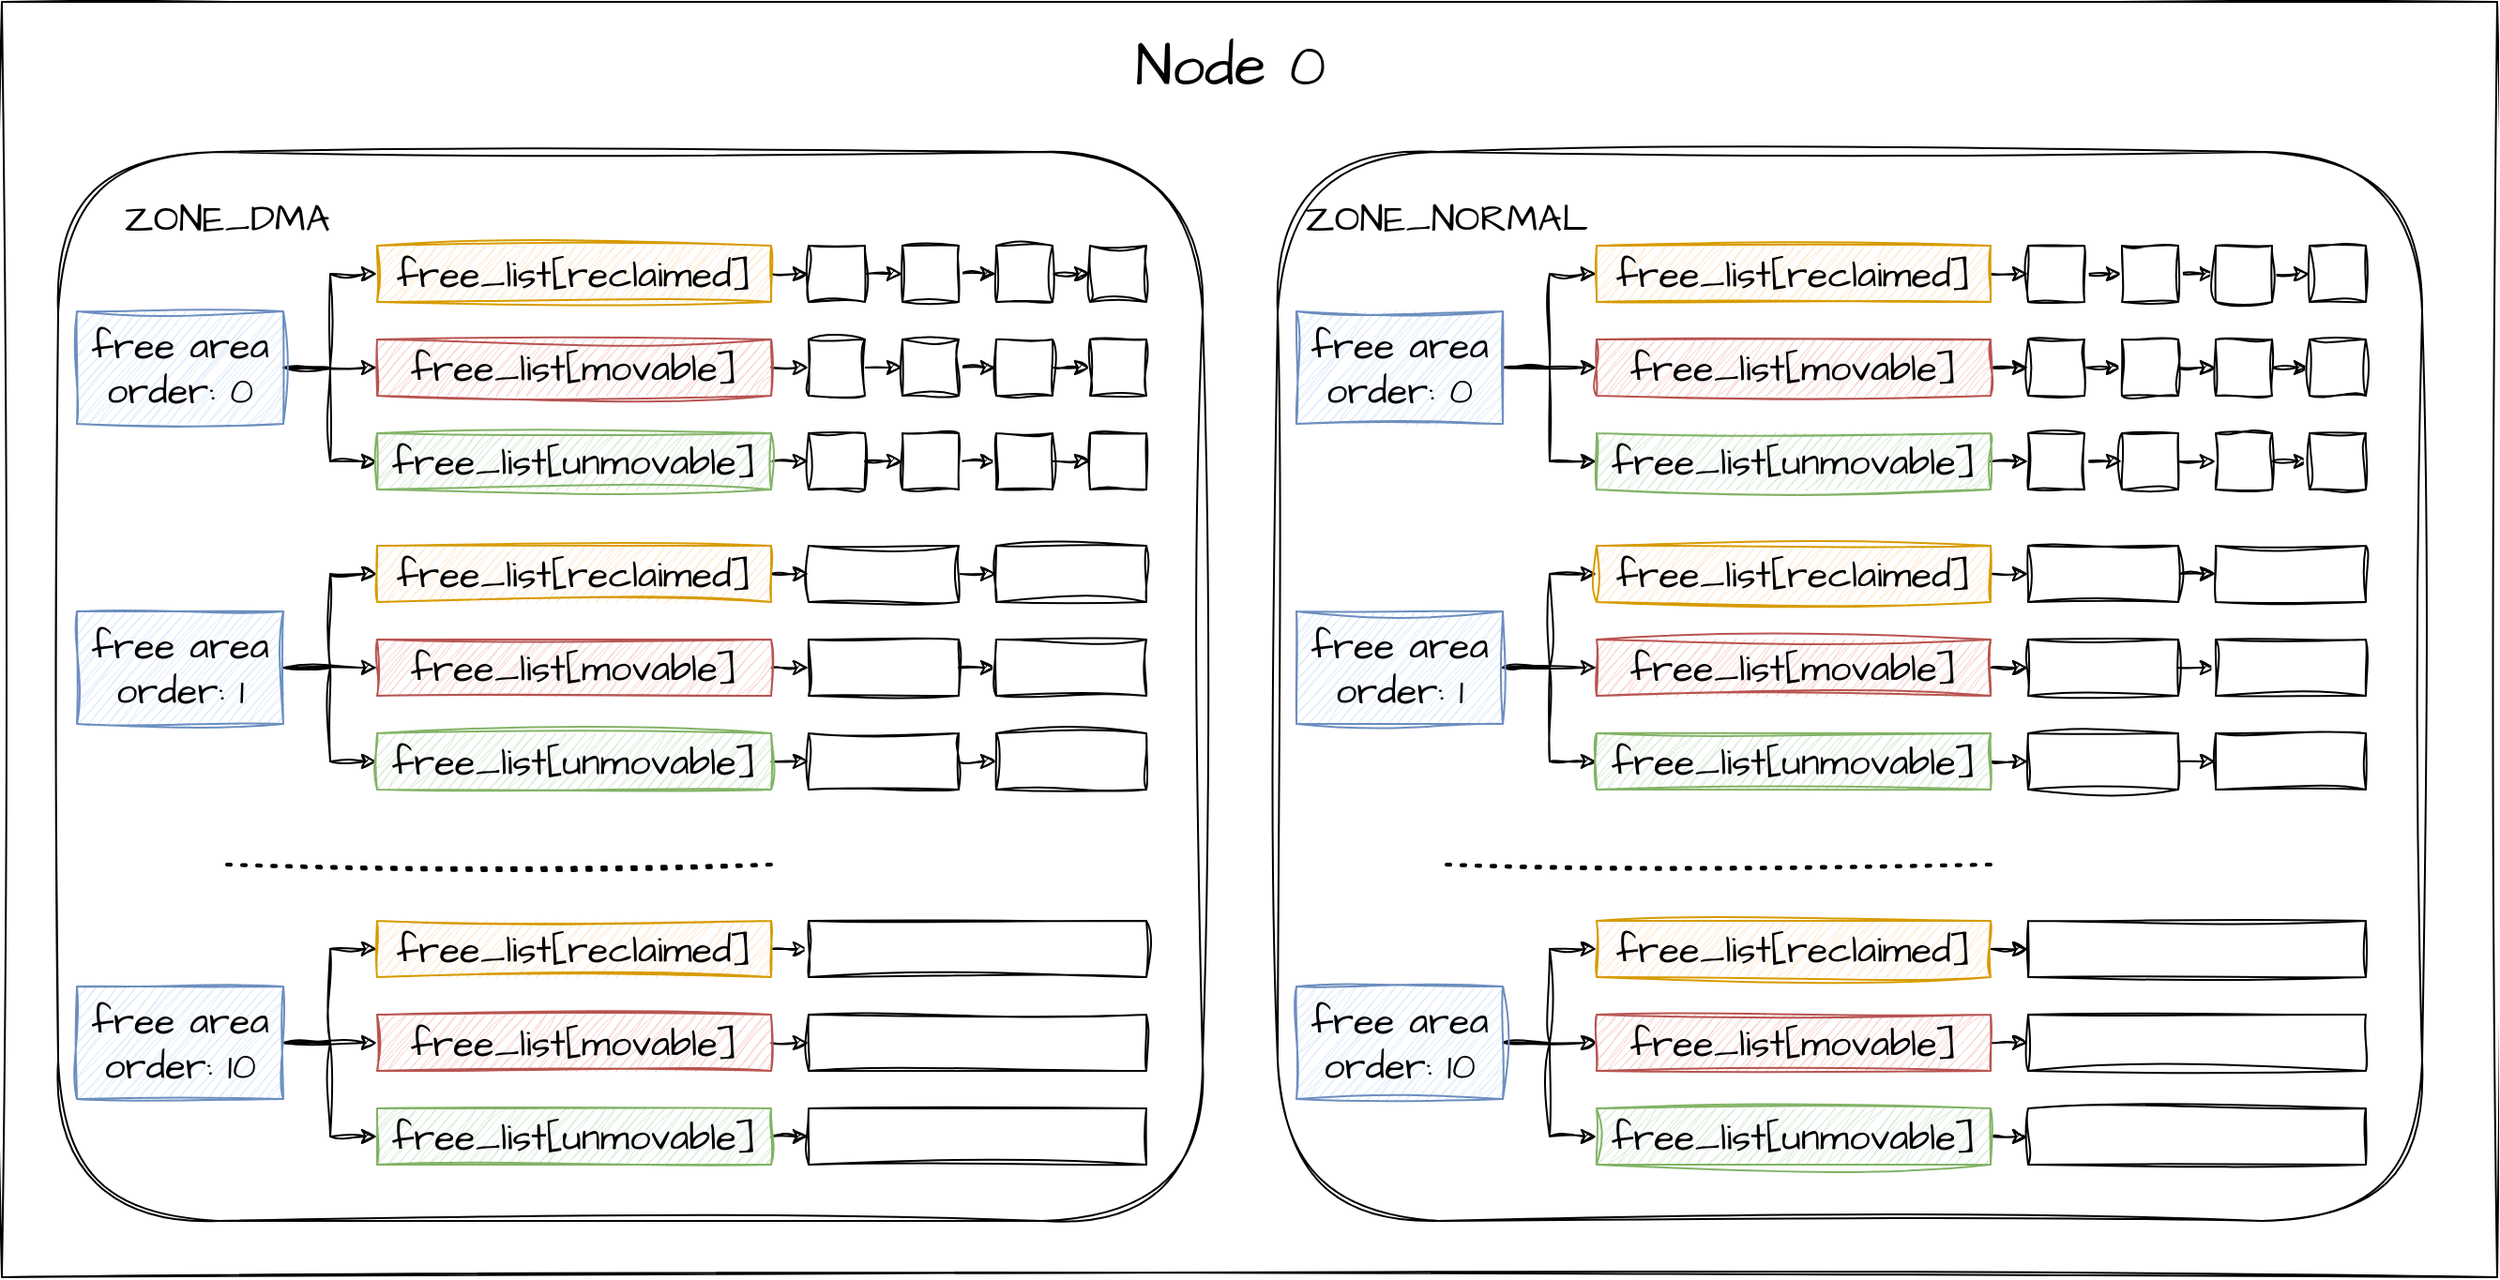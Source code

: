 <mxfile version="22.1.0" type="github">
  <diagram name="第 1 页" id="1tHfKR5lUKO5sqsqvvhd">
    <mxGraphModel dx="2074" dy="1118" grid="1" gridSize="10" guides="1" tooltips="1" connect="1" arrows="1" fold="1" page="1" pageScale="1" pageWidth="827" pageHeight="1169" math="0" shadow="0">
      <root>
        <mxCell id="0" />
        <mxCell id="1" parent="0" />
        <mxCell id="o2LRs6yvassGWaSGvIin-180" value="" style="rounded=0;whiteSpace=wrap;html=1;sketch=1;hachureGap=4;jiggle=2;curveFitting=1;fontFamily=Architects Daughter;fontSource=https%3A%2F%2Ffonts.googleapis.com%2Fcss%3Ffamily%3DArchitects%2BDaughter;fontSize=20;" vertex="1" parent="1">
          <mxGeometry x="60" y="240" width="1330" height="680" as="geometry" />
        </mxCell>
        <mxCell id="o2LRs6yvassGWaSGvIin-111" value="" style="rounded=1;whiteSpace=wrap;html=1;sketch=1;hachureGap=4;jiggle=2;curveFitting=1;fontFamily=Architects Daughter;fontSource=https%3A%2F%2Ffonts.googleapis.com%2Fcss%3Ffamily%3DArchitects%2BDaughter;fontSize=20;" vertex="1" parent="1">
          <mxGeometry x="90" y="320" width="610" height="570" as="geometry" />
        </mxCell>
        <mxCell id="o2LRs6yvassGWaSGvIin-38" style="edgeStyle=orthogonalEdgeStyle;rounded=0;sketch=1;hachureGap=4;jiggle=2;curveFitting=1;orthogonalLoop=1;jettySize=auto;html=1;exitX=1;exitY=0.5;exitDx=0;exitDy=0;entryX=0;entryY=0.5;entryDx=0;entryDy=0;fontFamily=Architects Daughter;fontSource=https%3A%2F%2Ffonts.googleapis.com%2Fcss%3Ffamily%3DArchitects%2BDaughter;fontSize=16;" edge="1" parent="1" source="o2LRs6yvassGWaSGvIin-1" target="o2LRs6yvassGWaSGvIin-4">
          <mxGeometry relative="1" as="geometry" />
        </mxCell>
        <mxCell id="o2LRs6yvassGWaSGvIin-40" style="edgeStyle=orthogonalEdgeStyle;rounded=0;sketch=1;hachureGap=4;jiggle=2;curveFitting=1;orthogonalLoop=1;jettySize=auto;html=1;exitX=1;exitY=0.5;exitDx=0;exitDy=0;entryX=0;entryY=0.5;entryDx=0;entryDy=0;fontFamily=Architects Daughter;fontSource=https%3A%2F%2Ffonts.googleapis.com%2Fcss%3Ffamily%3DArchitects%2BDaughter;fontSize=16;" edge="1" parent="1" source="o2LRs6yvassGWaSGvIin-1" target="o2LRs6yvassGWaSGvIin-2">
          <mxGeometry relative="1" as="geometry" />
        </mxCell>
        <mxCell id="o2LRs6yvassGWaSGvIin-41" style="edgeStyle=orthogonalEdgeStyle;rounded=0;sketch=1;hachureGap=4;jiggle=2;curveFitting=1;orthogonalLoop=1;jettySize=auto;html=1;exitX=1;exitY=0.5;exitDx=0;exitDy=0;entryX=0;entryY=0.5;entryDx=0;entryDy=0;fontFamily=Architects Daughter;fontSource=https%3A%2F%2Ffonts.googleapis.com%2Fcss%3Ffamily%3DArchitects%2BDaughter;fontSize=16;" edge="1" parent="1" source="o2LRs6yvassGWaSGvIin-1" target="o2LRs6yvassGWaSGvIin-5">
          <mxGeometry relative="1" as="geometry" />
        </mxCell>
        <mxCell id="o2LRs6yvassGWaSGvIin-1" value="free area&lt;br&gt;order: 0" style="rounded=0;whiteSpace=wrap;html=1;sketch=1;hachureGap=4;jiggle=2;curveFitting=1;fontFamily=Architects Daughter;fontSource=https%3A%2F%2Ffonts.googleapis.com%2Fcss%3Ffamily%3DArchitects%2BDaughter;fontSize=20;fillColor=#dae8fc;strokeColor=#6c8ebf;" vertex="1" parent="1">
          <mxGeometry x="100" y="405" width="110" height="60" as="geometry" />
        </mxCell>
        <mxCell id="o2LRs6yvassGWaSGvIin-42" style="edgeStyle=orthogonalEdgeStyle;rounded=0;sketch=1;hachureGap=4;jiggle=2;curveFitting=1;orthogonalLoop=1;jettySize=auto;html=1;exitX=1;exitY=0.5;exitDx=0;exitDy=0;entryX=0;entryY=0.5;entryDx=0;entryDy=0;fontFamily=Architects Daughter;fontSource=https%3A%2F%2Ffonts.googleapis.com%2Fcss%3Ffamily%3DArchitects%2BDaughter;fontSize=16;" edge="1" parent="1" source="o2LRs6yvassGWaSGvIin-2" target="o2LRs6yvassGWaSGvIin-6">
          <mxGeometry relative="1" as="geometry" />
        </mxCell>
        <mxCell id="o2LRs6yvassGWaSGvIin-2" value="free_list[reclaimed]" style="rounded=0;whiteSpace=wrap;html=1;sketch=1;hachureGap=4;jiggle=2;curveFitting=1;fontFamily=Architects Daughter;fontSource=https%3A%2F%2Ffonts.googleapis.com%2Fcss%3Ffamily%3DArchitects%2BDaughter;fontSize=20;fillColor=#ffe6cc;strokeColor=#d79b00;" vertex="1" parent="1">
          <mxGeometry x="260" y="370" width="210" height="30" as="geometry" />
        </mxCell>
        <mxCell id="o2LRs6yvassGWaSGvIin-46" style="edgeStyle=orthogonalEdgeStyle;rounded=0;sketch=1;hachureGap=4;jiggle=2;curveFitting=1;orthogonalLoop=1;jettySize=auto;html=1;exitX=1;exitY=0.5;exitDx=0;exitDy=0;entryX=0;entryY=0.5;entryDx=0;entryDy=0;fontFamily=Architects Daughter;fontSource=https%3A%2F%2Ffonts.googleapis.com%2Fcss%3Ffamily%3DArchitects%2BDaughter;fontSize=16;" edge="1" parent="1" source="o2LRs6yvassGWaSGvIin-4" target="o2LRs6yvassGWaSGvIin-11">
          <mxGeometry relative="1" as="geometry" />
        </mxCell>
        <mxCell id="o2LRs6yvassGWaSGvIin-4" value="free_list[movable]" style="rounded=0;whiteSpace=wrap;html=1;sketch=1;hachureGap=4;jiggle=2;curveFitting=1;fontFamily=Architects Daughter;fontSource=https%3A%2F%2Ffonts.googleapis.com%2Fcss%3Ffamily%3DArchitects%2BDaughter;fontSize=20;fillColor=#f8cecc;strokeColor=#b85450;" vertex="1" parent="1">
          <mxGeometry x="260" y="420" width="210" height="30" as="geometry" />
        </mxCell>
        <mxCell id="o2LRs6yvassGWaSGvIin-50" style="edgeStyle=orthogonalEdgeStyle;rounded=0;sketch=1;hachureGap=4;jiggle=2;curveFitting=1;orthogonalLoop=1;jettySize=auto;html=1;exitX=1;exitY=0.5;exitDx=0;exitDy=0;entryX=0;entryY=0.5;entryDx=0;entryDy=0;fontFamily=Architects Daughter;fontSource=https%3A%2F%2Ffonts.googleapis.com%2Fcss%3Ffamily%3DArchitects%2BDaughter;fontSize=16;" edge="1" parent="1" source="o2LRs6yvassGWaSGvIin-5" target="o2LRs6yvassGWaSGvIin-15">
          <mxGeometry relative="1" as="geometry" />
        </mxCell>
        <mxCell id="o2LRs6yvassGWaSGvIin-5" value="free_list[unmovable]" style="rounded=0;whiteSpace=wrap;html=1;sketch=1;hachureGap=4;jiggle=2;curveFitting=1;fontFamily=Architects Daughter;fontSource=https%3A%2F%2Ffonts.googleapis.com%2Fcss%3Ffamily%3DArchitects%2BDaughter;fontSize=20;fillColor=#d5e8d4;strokeColor=#82b366;" vertex="1" parent="1">
          <mxGeometry x="260" y="470" width="210" height="30" as="geometry" />
        </mxCell>
        <mxCell id="o2LRs6yvassGWaSGvIin-43" style="edgeStyle=orthogonalEdgeStyle;rounded=0;sketch=1;hachureGap=4;jiggle=2;curveFitting=1;orthogonalLoop=1;jettySize=auto;html=1;exitX=1;exitY=0.5;exitDx=0;exitDy=0;entryX=0;entryY=0.5;entryDx=0;entryDy=0;fontFamily=Architects Daughter;fontSource=https%3A%2F%2Ffonts.googleapis.com%2Fcss%3Ffamily%3DArchitects%2BDaughter;fontSize=16;" edge="1" parent="1" source="o2LRs6yvassGWaSGvIin-6" target="o2LRs6yvassGWaSGvIin-7">
          <mxGeometry relative="1" as="geometry" />
        </mxCell>
        <mxCell id="o2LRs6yvassGWaSGvIin-6" value="" style="rounded=0;whiteSpace=wrap;html=1;sketch=1;hachureGap=4;jiggle=2;curveFitting=1;fontFamily=Architects Daughter;fontSource=https%3A%2F%2Ffonts.googleapis.com%2Fcss%3Ffamily%3DArchitects%2BDaughter;fontSize=20;" vertex="1" parent="1">
          <mxGeometry x="490" y="370" width="30" height="30" as="geometry" />
        </mxCell>
        <mxCell id="o2LRs6yvassGWaSGvIin-44" style="edgeStyle=orthogonalEdgeStyle;rounded=0;sketch=1;hachureGap=4;jiggle=2;curveFitting=1;orthogonalLoop=1;jettySize=auto;html=1;exitX=1;exitY=0.5;exitDx=0;exitDy=0;entryX=0;entryY=0.5;entryDx=0;entryDy=0;fontFamily=Architects Daughter;fontSource=https%3A%2F%2Ffonts.googleapis.com%2Fcss%3Ffamily%3DArchitects%2BDaughter;fontSize=16;" edge="1" parent="1" source="o2LRs6yvassGWaSGvIin-7" target="o2LRs6yvassGWaSGvIin-8">
          <mxGeometry relative="1" as="geometry" />
        </mxCell>
        <mxCell id="o2LRs6yvassGWaSGvIin-7" value="" style="rounded=0;whiteSpace=wrap;html=1;sketch=1;hachureGap=4;jiggle=2;curveFitting=1;fontFamily=Architects Daughter;fontSource=https%3A%2F%2Ffonts.googleapis.com%2Fcss%3Ffamily%3DArchitects%2BDaughter;fontSize=20;" vertex="1" parent="1">
          <mxGeometry x="540" y="370" width="30" height="30" as="geometry" />
        </mxCell>
        <mxCell id="o2LRs6yvassGWaSGvIin-45" style="edgeStyle=orthogonalEdgeStyle;rounded=0;sketch=1;hachureGap=4;jiggle=2;curveFitting=1;orthogonalLoop=1;jettySize=auto;html=1;exitX=1;exitY=0.5;exitDx=0;exitDy=0;entryX=0;entryY=0.5;entryDx=0;entryDy=0;fontFamily=Architects Daughter;fontSource=https%3A%2F%2Ffonts.googleapis.com%2Fcss%3Ffamily%3DArchitects%2BDaughter;fontSize=16;" edge="1" parent="1" source="o2LRs6yvassGWaSGvIin-8" target="o2LRs6yvassGWaSGvIin-9">
          <mxGeometry relative="1" as="geometry" />
        </mxCell>
        <mxCell id="o2LRs6yvassGWaSGvIin-8" value="" style="rounded=0;whiteSpace=wrap;html=1;sketch=1;hachureGap=4;jiggle=2;curveFitting=1;fontFamily=Architects Daughter;fontSource=https%3A%2F%2Ffonts.googleapis.com%2Fcss%3Ffamily%3DArchitects%2BDaughter;fontSize=20;" vertex="1" parent="1">
          <mxGeometry x="590" y="370" width="30" height="30" as="geometry" />
        </mxCell>
        <mxCell id="o2LRs6yvassGWaSGvIin-9" value="" style="rounded=0;whiteSpace=wrap;html=1;sketch=1;hachureGap=4;jiggle=2;curveFitting=1;fontFamily=Architects Daughter;fontSource=https%3A%2F%2Ffonts.googleapis.com%2Fcss%3Ffamily%3DArchitects%2BDaughter;fontSize=20;" vertex="1" parent="1">
          <mxGeometry x="640" y="370" width="30" height="30" as="geometry" />
        </mxCell>
        <mxCell id="o2LRs6yvassGWaSGvIin-47" style="edgeStyle=orthogonalEdgeStyle;rounded=0;sketch=1;hachureGap=4;jiggle=2;curveFitting=1;orthogonalLoop=1;jettySize=auto;html=1;exitX=1;exitY=0.5;exitDx=0;exitDy=0;entryX=0;entryY=0.5;entryDx=0;entryDy=0;fontFamily=Architects Daughter;fontSource=https%3A%2F%2Ffonts.googleapis.com%2Fcss%3Ffamily%3DArchitects%2BDaughter;fontSize=16;" edge="1" parent="1" source="o2LRs6yvassGWaSGvIin-11" target="o2LRs6yvassGWaSGvIin-12">
          <mxGeometry relative="1" as="geometry" />
        </mxCell>
        <mxCell id="o2LRs6yvassGWaSGvIin-11" value="" style="rounded=0;whiteSpace=wrap;html=1;sketch=1;hachureGap=4;jiggle=2;curveFitting=1;fontFamily=Architects Daughter;fontSource=https%3A%2F%2Ffonts.googleapis.com%2Fcss%3Ffamily%3DArchitects%2BDaughter;fontSize=20;" vertex="1" parent="1">
          <mxGeometry x="490" y="420" width="30" height="30" as="geometry" />
        </mxCell>
        <mxCell id="o2LRs6yvassGWaSGvIin-48" style="edgeStyle=orthogonalEdgeStyle;rounded=0;sketch=1;hachureGap=4;jiggle=2;curveFitting=1;orthogonalLoop=1;jettySize=auto;html=1;exitX=1;exitY=0.5;exitDx=0;exitDy=0;entryX=0;entryY=0.5;entryDx=0;entryDy=0;fontFamily=Architects Daughter;fontSource=https%3A%2F%2Ffonts.googleapis.com%2Fcss%3Ffamily%3DArchitects%2BDaughter;fontSize=16;" edge="1" parent="1" source="o2LRs6yvassGWaSGvIin-12" target="o2LRs6yvassGWaSGvIin-13">
          <mxGeometry relative="1" as="geometry" />
        </mxCell>
        <mxCell id="o2LRs6yvassGWaSGvIin-12" value="" style="rounded=0;whiteSpace=wrap;html=1;sketch=1;hachureGap=4;jiggle=2;curveFitting=1;fontFamily=Architects Daughter;fontSource=https%3A%2F%2Ffonts.googleapis.com%2Fcss%3Ffamily%3DArchitects%2BDaughter;fontSize=20;" vertex="1" parent="1">
          <mxGeometry x="540" y="420" width="30" height="30" as="geometry" />
        </mxCell>
        <mxCell id="o2LRs6yvassGWaSGvIin-49" style="edgeStyle=orthogonalEdgeStyle;rounded=0;sketch=1;hachureGap=4;jiggle=2;curveFitting=1;orthogonalLoop=1;jettySize=auto;html=1;exitX=1;exitY=0.5;exitDx=0;exitDy=0;entryX=0;entryY=0.5;entryDx=0;entryDy=0;fontFamily=Architects Daughter;fontSource=https%3A%2F%2Ffonts.googleapis.com%2Fcss%3Ffamily%3DArchitects%2BDaughter;fontSize=16;" edge="1" parent="1" source="o2LRs6yvassGWaSGvIin-13" target="o2LRs6yvassGWaSGvIin-14">
          <mxGeometry relative="1" as="geometry" />
        </mxCell>
        <mxCell id="o2LRs6yvassGWaSGvIin-13" value="" style="rounded=0;whiteSpace=wrap;html=1;sketch=1;hachureGap=4;jiggle=2;curveFitting=1;fontFamily=Architects Daughter;fontSource=https%3A%2F%2Ffonts.googleapis.com%2Fcss%3Ffamily%3DArchitects%2BDaughter;fontSize=20;" vertex="1" parent="1">
          <mxGeometry x="590" y="420" width="30" height="30" as="geometry" />
        </mxCell>
        <mxCell id="o2LRs6yvassGWaSGvIin-14" value="" style="rounded=0;whiteSpace=wrap;html=1;sketch=1;hachureGap=4;jiggle=2;curveFitting=1;fontFamily=Architects Daughter;fontSource=https%3A%2F%2Ffonts.googleapis.com%2Fcss%3Ffamily%3DArchitects%2BDaughter;fontSize=20;" vertex="1" parent="1">
          <mxGeometry x="640" y="420" width="30" height="30" as="geometry" />
        </mxCell>
        <mxCell id="o2LRs6yvassGWaSGvIin-51" style="edgeStyle=orthogonalEdgeStyle;rounded=0;sketch=1;hachureGap=4;jiggle=2;curveFitting=1;orthogonalLoop=1;jettySize=auto;html=1;exitX=1;exitY=0.5;exitDx=0;exitDy=0;entryX=0;entryY=0.5;entryDx=0;entryDy=0;fontFamily=Architects Daughter;fontSource=https%3A%2F%2Ffonts.googleapis.com%2Fcss%3Ffamily%3DArchitects%2BDaughter;fontSize=16;" edge="1" parent="1" source="o2LRs6yvassGWaSGvIin-15" target="o2LRs6yvassGWaSGvIin-16">
          <mxGeometry relative="1" as="geometry" />
        </mxCell>
        <mxCell id="o2LRs6yvassGWaSGvIin-15" value="" style="rounded=0;whiteSpace=wrap;html=1;sketch=1;hachureGap=4;jiggle=2;curveFitting=1;fontFamily=Architects Daughter;fontSource=https%3A%2F%2Ffonts.googleapis.com%2Fcss%3Ffamily%3DArchitects%2BDaughter;fontSize=20;" vertex="1" parent="1">
          <mxGeometry x="490" y="470" width="30" height="30" as="geometry" />
        </mxCell>
        <mxCell id="o2LRs6yvassGWaSGvIin-52" style="edgeStyle=orthogonalEdgeStyle;rounded=0;sketch=1;hachureGap=4;jiggle=2;curveFitting=1;orthogonalLoop=1;jettySize=auto;html=1;exitX=1;exitY=0.5;exitDx=0;exitDy=0;entryX=0;entryY=0.5;entryDx=0;entryDy=0;fontFamily=Architects Daughter;fontSource=https%3A%2F%2Ffonts.googleapis.com%2Fcss%3Ffamily%3DArchitects%2BDaughter;fontSize=16;" edge="1" parent="1" source="o2LRs6yvassGWaSGvIin-16" target="o2LRs6yvassGWaSGvIin-17">
          <mxGeometry relative="1" as="geometry" />
        </mxCell>
        <mxCell id="o2LRs6yvassGWaSGvIin-16" value="" style="rounded=0;whiteSpace=wrap;html=1;sketch=1;hachureGap=4;jiggle=2;curveFitting=1;fontFamily=Architects Daughter;fontSource=https%3A%2F%2Ffonts.googleapis.com%2Fcss%3Ffamily%3DArchitects%2BDaughter;fontSize=20;" vertex="1" parent="1">
          <mxGeometry x="540" y="470" width="30" height="30" as="geometry" />
        </mxCell>
        <mxCell id="o2LRs6yvassGWaSGvIin-53" style="edgeStyle=orthogonalEdgeStyle;rounded=0;sketch=1;hachureGap=4;jiggle=2;curveFitting=1;orthogonalLoop=1;jettySize=auto;html=1;exitX=1;exitY=0.5;exitDx=0;exitDy=0;entryX=0;entryY=0.5;entryDx=0;entryDy=0;fontFamily=Architects Daughter;fontSource=https%3A%2F%2Ffonts.googleapis.com%2Fcss%3Ffamily%3DArchitects%2BDaughter;fontSize=16;" edge="1" parent="1" source="o2LRs6yvassGWaSGvIin-17" target="o2LRs6yvassGWaSGvIin-18">
          <mxGeometry relative="1" as="geometry" />
        </mxCell>
        <mxCell id="o2LRs6yvassGWaSGvIin-17" value="" style="rounded=0;whiteSpace=wrap;html=1;sketch=1;hachureGap=4;jiggle=2;curveFitting=1;fontFamily=Architects Daughter;fontSource=https%3A%2F%2Ffonts.googleapis.com%2Fcss%3Ffamily%3DArchitects%2BDaughter;fontSize=20;" vertex="1" parent="1">
          <mxGeometry x="590" y="470" width="30" height="30" as="geometry" />
        </mxCell>
        <mxCell id="o2LRs6yvassGWaSGvIin-18" value="" style="rounded=0;whiteSpace=wrap;html=1;sketch=1;hachureGap=4;jiggle=2;curveFitting=1;fontFamily=Architects Daughter;fontSource=https%3A%2F%2Ffonts.googleapis.com%2Fcss%3Ffamily%3DArchitects%2BDaughter;fontSize=20;" vertex="1" parent="1">
          <mxGeometry x="640" y="470" width="30" height="30" as="geometry" />
        </mxCell>
        <mxCell id="o2LRs6yvassGWaSGvIin-54" style="edgeStyle=orthogonalEdgeStyle;rounded=0;sketch=1;hachureGap=4;jiggle=2;curveFitting=1;orthogonalLoop=1;jettySize=auto;html=1;exitX=1;exitY=0.5;exitDx=0;exitDy=0;entryX=0;entryY=0.5;entryDx=0;entryDy=0;fontFamily=Architects Daughter;fontSource=https%3A%2F%2Ffonts.googleapis.com%2Fcss%3Ffamily%3DArchitects%2BDaughter;fontSize=16;" edge="1" parent="1" source="o2LRs6yvassGWaSGvIin-57" target="o2LRs6yvassGWaSGvIin-61">
          <mxGeometry relative="1" as="geometry" />
        </mxCell>
        <mxCell id="o2LRs6yvassGWaSGvIin-55" style="edgeStyle=orthogonalEdgeStyle;rounded=0;sketch=1;hachureGap=4;jiggle=2;curveFitting=1;orthogonalLoop=1;jettySize=auto;html=1;exitX=1;exitY=0.5;exitDx=0;exitDy=0;entryX=0;entryY=0.5;entryDx=0;entryDy=0;fontFamily=Architects Daughter;fontSource=https%3A%2F%2Ffonts.googleapis.com%2Fcss%3Ffamily%3DArchitects%2BDaughter;fontSize=16;" edge="1" parent="1" source="o2LRs6yvassGWaSGvIin-57" target="o2LRs6yvassGWaSGvIin-59">
          <mxGeometry relative="1" as="geometry" />
        </mxCell>
        <mxCell id="o2LRs6yvassGWaSGvIin-56" style="edgeStyle=orthogonalEdgeStyle;rounded=0;sketch=1;hachureGap=4;jiggle=2;curveFitting=1;orthogonalLoop=1;jettySize=auto;html=1;exitX=1;exitY=0.5;exitDx=0;exitDy=0;entryX=0;entryY=0.5;entryDx=0;entryDy=0;fontFamily=Architects Daughter;fontSource=https%3A%2F%2Ffonts.googleapis.com%2Fcss%3Ffamily%3DArchitects%2BDaughter;fontSize=16;" edge="1" parent="1" source="o2LRs6yvassGWaSGvIin-57" target="o2LRs6yvassGWaSGvIin-63">
          <mxGeometry relative="1" as="geometry" />
        </mxCell>
        <mxCell id="o2LRs6yvassGWaSGvIin-57" value="free area&lt;br&gt;order: 1" style="rounded=0;whiteSpace=wrap;html=1;sketch=1;hachureGap=4;jiggle=2;curveFitting=1;fontFamily=Architects Daughter;fontSource=https%3A%2F%2Ffonts.googleapis.com%2Fcss%3Ffamily%3DArchitects%2BDaughter;fontSize=20;fillColor=#dae8fc;strokeColor=#6c8ebf;" vertex="1" parent="1">
          <mxGeometry x="100" y="565" width="110" height="60" as="geometry" />
        </mxCell>
        <mxCell id="o2LRs6yvassGWaSGvIin-58" style="edgeStyle=orthogonalEdgeStyle;rounded=0;sketch=1;hachureGap=4;jiggle=2;curveFitting=1;orthogonalLoop=1;jettySize=auto;html=1;exitX=1;exitY=0.5;exitDx=0;exitDy=0;entryX=0;entryY=0.5;entryDx=0;entryDy=0;fontFamily=Architects Daughter;fontSource=https%3A%2F%2Ffonts.googleapis.com%2Fcss%3Ffamily%3DArchitects%2BDaughter;fontSize=16;" edge="1" parent="1" source="o2LRs6yvassGWaSGvIin-59" target="o2LRs6yvassGWaSGvIin-65">
          <mxGeometry relative="1" as="geometry" />
        </mxCell>
        <mxCell id="o2LRs6yvassGWaSGvIin-59" value="free_list[reclaimed]" style="rounded=0;whiteSpace=wrap;html=1;sketch=1;hachureGap=4;jiggle=2;curveFitting=1;fontFamily=Architects Daughter;fontSource=https%3A%2F%2Ffonts.googleapis.com%2Fcss%3Ffamily%3DArchitects%2BDaughter;fontSize=20;fillColor=#ffe6cc;strokeColor=#d79b00;" vertex="1" parent="1">
          <mxGeometry x="260" y="530" width="210" height="30" as="geometry" />
        </mxCell>
        <mxCell id="o2LRs6yvassGWaSGvIin-60" style="edgeStyle=orthogonalEdgeStyle;rounded=0;sketch=1;hachureGap=4;jiggle=2;curveFitting=1;orthogonalLoop=1;jettySize=auto;html=1;exitX=1;exitY=0.5;exitDx=0;exitDy=0;entryX=0;entryY=0.5;entryDx=0;entryDy=0;fontFamily=Architects Daughter;fontSource=https%3A%2F%2Ffonts.googleapis.com%2Fcss%3Ffamily%3DArchitects%2BDaughter;fontSize=16;" edge="1" parent="1" source="o2LRs6yvassGWaSGvIin-61" target="o2LRs6yvassGWaSGvIin-72">
          <mxGeometry relative="1" as="geometry" />
        </mxCell>
        <mxCell id="o2LRs6yvassGWaSGvIin-61" value="free_list[movable]" style="rounded=0;whiteSpace=wrap;html=1;sketch=1;hachureGap=4;jiggle=2;curveFitting=1;fontFamily=Architects Daughter;fontSource=https%3A%2F%2Ffonts.googleapis.com%2Fcss%3Ffamily%3DArchitects%2BDaughter;fontSize=20;fillColor=#f8cecc;strokeColor=#b85450;" vertex="1" parent="1">
          <mxGeometry x="260" y="580" width="210" height="30" as="geometry" />
        </mxCell>
        <mxCell id="o2LRs6yvassGWaSGvIin-62" style="edgeStyle=orthogonalEdgeStyle;rounded=0;sketch=1;hachureGap=4;jiggle=2;curveFitting=1;orthogonalLoop=1;jettySize=auto;html=1;exitX=1;exitY=0.5;exitDx=0;exitDy=0;entryX=0;entryY=0.5;entryDx=0;entryDy=0;fontFamily=Architects Daughter;fontSource=https%3A%2F%2Ffonts.googleapis.com%2Fcss%3Ffamily%3DArchitects%2BDaughter;fontSize=16;" edge="1" parent="1" source="o2LRs6yvassGWaSGvIin-63" target="o2LRs6yvassGWaSGvIin-79">
          <mxGeometry relative="1" as="geometry" />
        </mxCell>
        <mxCell id="o2LRs6yvassGWaSGvIin-63" value="free_list[unmovable]" style="rounded=0;whiteSpace=wrap;html=1;sketch=1;hachureGap=4;jiggle=2;curveFitting=1;fontFamily=Architects Daughter;fontSource=https%3A%2F%2Ffonts.googleapis.com%2Fcss%3Ffamily%3DArchitects%2BDaughter;fontSize=20;fillColor=#d5e8d4;strokeColor=#82b366;" vertex="1" parent="1">
          <mxGeometry x="260" y="630" width="210" height="30" as="geometry" />
        </mxCell>
        <mxCell id="o2LRs6yvassGWaSGvIin-86" style="edgeStyle=orthogonalEdgeStyle;rounded=0;sketch=1;hachureGap=4;jiggle=2;curveFitting=1;orthogonalLoop=1;jettySize=auto;html=1;exitX=1;exitY=0.5;exitDx=0;exitDy=0;entryX=0;entryY=0.5;entryDx=0;entryDy=0;fontFamily=Architects Daughter;fontSource=https%3A%2F%2Ffonts.googleapis.com%2Fcss%3Ffamily%3DArchitects%2BDaughter;fontSize=16;" edge="1" parent="1" source="o2LRs6yvassGWaSGvIin-65" target="o2LRs6yvassGWaSGvIin-70">
          <mxGeometry relative="1" as="geometry" />
        </mxCell>
        <mxCell id="o2LRs6yvassGWaSGvIin-65" value="" style="rounded=0;whiteSpace=wrap;html=1;sketch=1;hachureGap=4;jiggle=2;curveFitting=1;fontFamily=Architects Daughter;fontSource=https%3A%2F%2Ffonts.googleapis.com%2Fcss%3Ffamily%3DArchitects%2BDaughter;fontSize=20;" vertex="1" parent="1">
          <mxGeometry x="490" y="530" width="80" height="30" as="geometry" />
        </mxCell>
        <mxCell id="o2LRs6yvassGWaSGvIin-70" value="" style="rounded=0;whiteSpace=wrap;html=1;sketch=1;hachureGap=4;jiggle=2;curveFitting=1;fontFamily=Architects Daughter;fontSource=https%3A%2F%2Ffonts.googleapis.com%2Fcss%3Ffamily%3DArchitects%2BDaughter;fontSize=20;" vertex="1" parent="1">
          <mxGeometry x="590" y="530" width="80" height="30" as="geometry" />
        </mxCell>
        <mxCell id="o2LRs6yvassGWaSGvIin-87" style="edgeStyle=orthogonalEdgeStyle;rounded=0;sketch=1;hachureGap=4;jiggle=2;curveFitting=1;orthogonalLoop=1;jettySize=auto;html=1;exitX=1;exitY=0.5;exitDx=0;exitDy=0;entryX=0;entryY=0.5;entryDx=0;entryDy=0;fontFamily=Architects Daughter;fontSource=https%3A%2F%2Ffonts.googleapis.com%2Fcss%3Ffamily%3DArchitects%2BDaughter;fontSize=16;" edge="1" parent="1" source="o2LRs6yvassGWaSGvIin-72" target="o2LRs6yvassGWaSGvIin-77">
          <mxGeometry relative="1" as="geometry" />
        </mxCell>
        <mxCell id="o2LRs6yvassGWaSGvIin-72" value="" style="rounded=0;whiteSpace=wrap;html=1;sketch=1;hachureGap=4;jiggle=2;curveFitting=1;fontFamily=Architects Daughter;fontSource=https%3A%2F%2Ffonts.googleapis.com%2Fcss%3Ffamily%3DArchitects%2BDaughter;fontSize=20;" vertex="1" parent="1">
          <mxGeometry x="490" y="580" width="80" height="30" as="geometry" />
        </mxCell>
        <mxCell id="o2LRs6yvassGWaSGvIin-77" value="" style="rounded=0;whiteSpace=wrap;html=1;sketch=1;hachureGap=4;jiggle=2;curveFitting=1;fontFamily=Architects Daughter;fontSource=https%3A%2F%2Ffonts.googleapis.com%2Fcss%3Ffamily%3DArchitects%2BDaughter;fontSize=20;" vertex="1" parent="1">
          <mxGeometry x="590" y="580" width="80" height="30" as="geometry" />
        </mxCell>
        <mxCell id="o2LRs6yvassGWaSGvIin-88" style="edgeStyle=orthogonalEdgeStyle;rounded=0;sketch=1;hachureGap=4;jiggle=2;curveFitting=1;orthogonalLoop=1;jettySize=auto;html=1;exitX=1;exitY=0.5;exitDx=0;exitDy=0;entryX=0;entryY=0.5;entryDx=0;entryDy=0;fontFamily=Architects Daughter;fontSource=https%3A%2F%2Ffonts.googleapis.com%2Fcss%3Ffamily%3DArchitects%2BDaughter;fontSize=16;" edge="1" parent="1" source="o2LRs6yvassGWaSGvIin-79" target="o2LRs6yvassGWaSGvIin-84">
          <mxGeometry relative="1" as="geometry" />
        </mxCell>
        <mxCell id="o2LRs6yvassGWaSGvIin-79" value="" style="rounded=0;whiteSpace=wrap;html=1;sketch=1;hachureGap=4;jiggle=2;curveFitting=1;fontFamily=Architects Daughter;fontSource=https%3A%2F%2Ffonts.googleapis.com%2Fcss%3Ffamily%3DArchitects%2BDaughter;fontSize=20;" vertex="1" parent="1">
          <mxGeometry x="490" y="630" width="80" height="30" as="geometry" />
        </mxCell>
        <mxCell id="o2LRs6yvassGWaSGvIin-84" value="" style="rounded=0;whiteSpace=wrap;html=1;sketch=1;hachureGap=4;jiggle=2;curveFitting=1;fontFamily=Architects Daughter;fontSource=https%3A%2F%2Ffonts.googleapis.com%2Fcss%3Ffamily%3DArchitects%2BDaughter;fontSize=20;" vertex="1" parent="1">
          <mxGeometry x="590" y="630" width="80" height="30" as="geometry" />
        </mxCell>
        <mxCell id="o2LRs6yvassGWaSGvIin-89" style="edgeStyle=orthogonalEdgeStyle;rounded=0;sketch=1;hachureGap=4;jiggle=2;curveFitting=1;orthogonalLoop=1;jettySize=auto;html=1;exitX=1;exitY=0.5;exitDx=0;exitDy=0;entryX=0;entryY=0.5;entryDx=0;entryDy=0;fontFamily=Architects Daughter;fontSource=https%3A%2F%2Ffonts.googleapis.com%2Fcss%3Ffamily%3DArchitects%2BDaughter;fontSize=16;" edge="1" parent="1" source="o2LRs6yvassGWaSGvIin-92" target="o2LRs6yvassGWaSGvIin-96">
          <mxGeometry relative="1" as="geometry" />
        </mxCell>
        <mxCell id="o2LRs6yvassGWaSGvIin-90" style="edgeStyle=orthogonalEdgeStyle;rounded=0;sketch=1;hachureGap=4;jiggle=2;curveFitting=1;orthogonalLoop=1;jettySize=auto;html=1;exitX=1;exitY=0.5;exitDx=0;exitDy=0;entryX=0;entryY=0.5;entryDx=0;entryDy=0;fontFamily=Architects Daughter;fontSource=https%3A%2F%2Ffonts.googleapis.com%2Fcss%3Ffamily%3DArchitects%2BDaughter;fontSize=16;" edge="1" parent="1" source="o2LRs6yvassGWaSGvIin-92" target="o2LRs6yvassGWaSGvIin-94">
          <mxGeometry relative="1" as="geometry" />
        </mxCell>
        <mxCell id="o2LRs6yvassGWaSGvIin-91" style="edgeStyle=orthogonalEdgeStyle;rounded=0;sketch=1;hachureGap=4;jiggle=2;curveFitting=1;orthogonalLoop=1;jettySize=auto;html=1;exitX=1;exitY=0.5;exitDx=0;exitDy=0;entryX=0;entryY=0.5;entryDx=0;entryDy=0;fontFamily=Architects Daughter;fontSource=https%3A%2F%2Ffonts.googleapis.com%2Fcss%3Ffamily%3DArchitects%2BDaughter;fontSize=16;" edge="1" parent="1" source="o2LRs6yvassGWaSGvIin-92" target="o2LRs6yvassGWaSGvIin-98">
          <mxGeometry relative="1" as="geometry" />
        </mxCell>
        <mxCell id="o2LRs6yvassGWaSGvIin-92" value="free area&lt;br&gt;order: 10" style="rounded=0;whiteSpace=wrap;html=1;sketch=1;hachureGap=4;jiggle=2;curveFitting=1;fontFamily=Architects Daughter;fontSource=https%3A%2F%2Ffonts.googleapis.com%2Fcss%3Ffamily%3DArchitects%2BDaughter;fontSize=20;fillColor=#dae8fc;strokeColor=#6c8ebf;" vertex="1" parent="1">
          <mxGeometry x="100" y="765" width="110" height="60" as="geometry" />
        </mxCell>
        <mxCell id="o2LRs6yvassGWaSGvIin-93" style="edgeStyle=orthogonalEdgeStyle;rounded=0;sketch=1;hachureGap=4;jiggle=2;curveFitting=1;orthogonalLoop=1;jettySize=auto;html=1;exitX=1;exitY=0.5;exitDx=0;exitDy=0;entryX=0;entryY=0.5;entryDx=0;entryDy=0;fontFamily=Architects Daughter;fontSource=https%3A%2F%2Ffonts.googleapis.com%2Fcss%3Ffamily%3DArchitects%2BDaughter;fontSize=16;" edge="1" parent="1" source="o2LRs6yvassGWaSGvIin-94" target="o2LRs6yvassGWaSGvIin-100">
          <mxGeometry relative="1" as="geometry" />
        </mxCell>
        <mxCell id="o2LRs6yvassGWaSGvIin-94" value="free_list[reclaimed]" style="rounded=0;whiteSpace=wrap;html=1;sketch=1;hachureGap=4;jiggle=2;curveFitting=1;fontFamily=Architects Daughter;fontSource=https%3A%2F%2Ffonts.googleapis.com%2Fcss%3Ffamily%3DArchitects%2BDaughter;fontSize=20;fillColor=#ffe6cc;strokeColor=#d79b00;" vertex="1" parent="1">
          <mxGeometry x="260" y="730" width="210" height="30" as="geometry" />
        </mxCell>
        <mxCell id="o2LRs6yvassGWaSGvIin-95" style="edgeStyle=orthogonalEdgeStyle;rounded=0;sketch=1;hachureGap=4;jiggle=2;curveFitting=1;orthogonalLoop=1;jettySize=auto;html=1;exitX=1;exitY=0.5;exitDx=0;exitDy=0;entryX=0;entryY=0.5;entryDx=0;entryDy=0;fontFamily=Architects Daughter;fontSource=https%3A%2F%2Ffonts.googleapis.com%2Fcss%3Ffamily%3DArchitects%2BDaughter;fontSize=16;" edge="1" parent="1" source="o2LRs6yvassGWaSGvIin-96" target="o2LRs6yvassGWaSGvIin-103">
          <mxGeometry relative="1" as="geometry" />
        </mxCell>
        <mxCell id="o2LRs6yvassGWaSGvIin-96" value="free_list[movable]" style="rounded=0;whiteSpace=wrap;html=1;sketch=1;hachureGap=4;jiggle=2;curveFitting=1;fontFamily=Architects Daughter;fontSource=https%3A%2F%2Ffonts.googleapis.com%2Fcss%3Ffamily%3DArchitects%2BDaughter;fontSize=20;fillColor=#f8cecc;strokeColor=#b85450;" vertex="1" parent="1">
          <mxGeometry x="260" y="780" width="210" height="30" as="geometry" />
        </mxCell>
        <mxCell id="o2LRs6yvassGWaSGvIin-97" style="edgeStyle=orthogonalEdgeStyle;rounded=0;sketch=1;hachureGap=4;jiggle=2;curveFitting=1;orthogonalLoop=1;jettySize=auto;html=1;exitX=1;exitY=0.5;exitDx=0;exitDy=0;entryX=0;entryY=0.5;entryDx=0;entryDy=0;fontFamily=Architects Daughter;fontSource=https%3A%2F%2Ffonts.googleapis.com%2Fcss%3Ffamily%3DArchitects%2BDaughter;fontSize=16;" edge="1" parent="1" source="o2LRs6yvassGWaSGvIin-98" target="o2LRs6yvassGWaSGvIin-106">
          <mxGeometry relative="1" as="geometry" />
        </mxCell>
        <mxCell id="o2LRs6yvassGWaSGvIin-98" value="free_list[unmovable]" style="rounded=0;whiteSpace=wrap;html=1;sketch=1;hachureGap=4;jiggle=2;curveFitting=1;fontFamily=Architects Daughter;fontSource=https%3A%2F%2Ffonts.googleapis.com%2Fcss%3Ffamily%3DArchitects%2BDaughter;fontSize=20;fillColor=#d5e8d4;strokeColor=#82b366;" vertex="1" parent="1">
          <mxGeometry x="260" y="830" width="210" height="30" as="geometry" />
        </mxCell>
        <mxCell id="o2LRs6yvassGWaSGvIin-100" value="" style="rounded=0;whiteSpace=wrap;html=1;sketch=1;hachureGap=4;jiggle=2;curveFitting=1;fontFamily=Architects Daughter;fontSource=https%3A%2F%2Ffonts.googleapis.com%2Fcss%3Ffamily%3DArchitects%2BDaughter;fontSize=20;" vertex="1" parent="1">
          <mxGeometry x="490" y="730" width="180" height="30" as="geometry" />
        </mxCell>
        <mxCell id="o2LRs6yvassGWaSGvIin-103" value="" style="rounded=0;whiteSpace=wrap;html=1;sketch=1;hachureGap=4;jiggle=2;curveFitting=1;fontFamily=Architects Daughter;fontSource=https%3A%2F%2Ffonts.googleapis.com%2Fcss%3Ffamily%3DArchitects%2BDaughter;fontSize=20;" vertex="1" parent="1">
          <mxGeometry x="490" y="780" width="180" height="30" as="geometry" />
        </mxCell>
        <mxCell id="o2LRs6yvassGWaSGvIin-106" value="" style="rounded=0;whiteSpace=wrap;html=1;sketch=1;hachureGap=4;jiggle=2;curveFitting=1;fontFamily=Architects Daughter;fontSource=https%3A%2F%2Ffonts.googleapis.com%2Fcss%3Ffamily%3DArchitects%2BDaughter;fontSize=20;" vertex="1" parent="1">
          <mxGeometry x="490" y="830" width="180" height="30" as="geometry" />
        </mxCell>
        <mxCell id="o2LRs6yvassGWaSGvIin-108" value="" style="endArrow=none;dashed=1;html=1;dashPattern=1 3;strokeWidth=2;rounded=0;sketch=1;hachureGap=4;jiggle=2;curveFitting=1;fontFamily=Architects Daughter;fontSource=https%3A%2F%2Ffonts.googleapis.com%2Fcss%3Ffamily%3DArchitects%2BDaughter;fontSize=16;" edge="1" parent="1">
          <mxGeometry width="50" height="50" relative="1" as="geometry">
            <mxPoint x="180" y="700" as="sourcePoint" />
            <mxPoint x="470" y="700" as="targetPoint" />
          </mxGeometry>
        </mxCell>
        <mxCell id="o2LRs6yvassGWaSGvIin-112" value="ZONE_DMA" style="text;html=1;strokeColor=none;fillColor=none;align=center;verticalAlign=middle;whiteSpace=wrap;rounded=0;fontSize=20;fontFamily=Architects Daughter;" vertex="1" parent="1">
          <mxGeometry x="150" y="340" width="60" height="30" as="geometry" />
        </mxCell>
        <mxCell id="o2LRs6yvassGWaSGvIin-113" value="" style="rounded=1;whiteSpace=wrap;html=1;sketch=1;hachureGap=4;jiggle=2;curveFitting=1;fontFamily=Architects Daughter;fontSource=https%3A%2F%2Ffonts.googleapis.com%2Fcss%3Ffamily%3DArchitects%2BDaughter;fontSize=20;" vertex="1" parent="1">
          <mxGeometry x="740" y="320" width="610" height="570" as="geometry" />
        </mxCell>
        <mxCell id="o2LRs6yvassGWaSGvIin-114" style="edgeStyle=orthogonalEdgeStyle;rounded=0;sketch=1;hachureGap=4;jiggle=2;curveFitting=1;orthogonalLoop=1;jettySize=auto;html=1;exitX=1;exitY=0.5;exitDx=0;exitDy=0;entryX=0;entryY=0.5;entryDx=0;entryDy=0;fontFamily=Architects Daughter;fontSource=https%3A%2F%2Ffonts.googleapis.com%2Fcss%3Ffamily%3DArchitects%2BDaughter;fontSize=16;" edge="1" parent="1" source="o2LRs6yvassGWaSGvIin-117" target="o2LRs6yvassGWaSGvIin-121">
          <mxGeometry relative="1" as="geometry" />
        </mxCell>
        <mxCell id="o2LRs6yvassGWaSGvIin-115" style="edgeStyle=orthogonalEdgeStyle;rounded=0;sketch=1;hachureGap=4;jiggle=2;curveFitting=1;orthogonalLoop=1;jettySize=auto;html=1;exitX=1;exitY=0.5;exitDx=0;exitDy=0;entryX=0;entryY=0.5;entryDx=0;entryDy=0;fontFamily=Architects Daughter;fontSource=https%3A%2F%2Ffonts.googleapis.com%2Fcss%3Ffamily%3DArchitects%2BDaughter;fontSize=16;" edge="1" parent="1" source="o2LRs6yvassGWaSGvIin-117" target="o2LRs6yvassGWaSGvIin-119">
          <mxGeometry relative="1" as="geometry" />
        </mxCell>
        <mxCell id="o2LRs6yvassGWaSGvIin-116" style="edgeStyle=orthogonalEdgeStyle;rounded=0;sketch=1;hachureGap=4;jiggle=2;curveFitting=1;orthogonalLoop=1;jettySize=auto;html=1;exitX=1;exitY=0.5;exitDx=0;exitDy=0;entryX=0;entryY=0.5;entryDx=0;entryDy=0;fontFamily=Architects Daughter;fontSource=https%3A%2F%2Ffonts.googleapis.com%2Fcss%3Ffamily%3DArchitects%2BDaughter;fontSize=16;" edge="1" parent="1" source="o2LRs6yvassGWaSGvIin-117" target="o2LRs6yvassGWaSGvIin-123">
          <mxGeometry relative="1" as="geometry" />
        </mxCell>
        <mxCell id="o2LRs6yvassGWaSGvIin-117" value="free area&lt;br&gt;order: 0" style="rounded=0;whiteSpace=wrap;html=1;sketch=1;hachureGap=4;jiggle=2;curveFitting=1;fontFamily=Architects Daughter;fontSource=https%3A%2F%2Ffonts.googleapis.com%2Fcss%3Ffamily%3DArchitects%2BDaughter;fontSize=20;fillColor=#dae8fc;strokeColor=#6c8ebf;" vertex="1" parent="1">
          <mxGeometry x="750" y="405" width="110" height="60" as="geometry" />
        </mxCell>
        <mxCell id="o2LRs6yvassGWaSGvIin-118" style="edgeStyle=orthogonalEdgeStyle;rounded=0;sketch=1;hachureGap=4;jiggle=2;curveFitting=1;orthogonalLoop=1;jettySize=auto;html=1;exitX=1;exitY=0.5;exitDx=0;exitDy=0;entryX=0;entryY=0.5;entryDx=0;entryDy=0;fontFamily=Architects Daughter;fontSource=https%3A%2F%2Ffonts.googleapis.com%2Fcss%3Ffamily%3DArchitects%2BDaughter;fontSize=16;" edge="1" parent="1" source="o2LRs6yvassGWaSGvIin-119" target="o2LRs6yvassGWaSGvIin-125">
          <mxGeometry relative="1" as="geometry" />
        </mxCell>
        <mxCell id="o2LRs6yvassGWaSGvIin-119" value="free_list[reclaimed]" style="rounded=0;whiteSpace=wrap;html=1;sketch=1;hachureGap=4;jiggle=2;curveFitting=1;fontFamily=Architects Daughter;fontSource=https%3A%2F%2Ffonts.googleapis.com%2Fcss%3Ffamily%3DArchitects%2BDaughter;fontSize=20;fillColor=#ffe6cc;strokeColor=#d79b00;" vertex="1" parent="1">
          <mxGeometry x="910" y="370" width="210" height="30" as="geometry" />
        </mxCell>
        <mxCell id="o2LRs6yvassGWaSGvIin-120" style="edgeStyle=orthogonalEdgeStyle;rounded=0;sketch=1;hachureGap=4;jiggle=2;curveFitting=1;orthogonalLoop=1;jettySize=auto;html=1;exitX=1;exitY=0.5;exitDx=0;exitDy=0;entryX=0;entryY=0.5;entryDx=0;entryDy=0;fontFamily=Architects Daughter;fontSource=https%3A%2F%2Ffonts.googleapis.com%2Fcss%3Ffamily%3DArchitects%2BDaughter;fontSize=16;" edge="1" parent="1" source="o2LRs6yvassGWaSGvIin-121" target="o2LRs6yvassGWaSGvIin-132">
          <mxGeometry relative="1" as="geometry" />
        </mxCell>
        <mxCell id="o2LRs6yvassGWaSGvIin-121" value="free_list[movable]" style="rounded=0;whiteSpace=wrap;html=1;sketch=1;hachureGap=4;jiggle=2;curveFitting=1;fontFamily=Architects Daughter;fontSource=https%3A%2F%2Ffonts.googleapis.com%2Fcss%3Ffamily%3DArchitects%2BDaughter;fontSize=20;fillColor=#f8cecc;strokeColor=#b85450;" vertex="1" parent="1">
          <mxGeometry x="910" y="420" width="210" height="30" as="geometry" />
        </mxCell>
        <mxCell id="o2LRs6yvassGWaSGvIin-122" style="edgeStyle=orthogonalEdgeStyle;rounded=0;sketch=1;hachureGap=4;jiggle=2;curveFitting=1;orthogonalLoop=1;jettySize=auto;html=1;exitX=1;exitY=0.5;exitDx=0;exitDy=0;entryX=0;entryY=0.5;entryDx=0;entryDy=0;fontFamily=Architects Daughter;fontSource=https%3A%2F%2Ffonts.googleapis.com%2Fcss%3Ffamily%3DArchitects%2BDaughter;fontSize=16;" edge="1" parent="1" source="o2LRs6yvassGWaSGvIin-123" target="o2LRs6yvassGWaSGvIin-139">
          <mxGeometry relative="1" as="geometry" />
        </mxCell>
        <mxCell id="o2LRs6yvassGWaSGvIin-123" value="free_list[unmovable]" style="rounded=0;whiteSpace=wrap;html=1;sketch=1;hachureGap=4;jiggle=2;curveFitting=1;fontFamily=Architects Daughter;fontSource=https%3A%2F%2Ffonts.googleapis.com%2Fcss%3Ffamily%3DArchitects%2BDaughter;fontSize=20;fillColor=#d5e8d4;strokeColor=#82b366;" vertex="1" parent="1">
          <mxGeometry x="910" y="470" width="210" height="30" as="geometry" />
        </mxCell>
        <mxCell id="o2LRs6yvassGWaSGvIin-124" style="edgeStyle=orthogonalEdgeStyle;rounded=0;sketch=1;hachureGap=4;jiggle=2;curveFitting=1;orthogonalLoop=1;jettySize=auto;html=1;exitX=1;exitY=0.5;exitDx=0;exitDy=0;entryX=0;entryY=0.5;entryDx=0;entryDy=0;fontFamily=Architects Daughter;fontSource=https%3A%2F%2Ffonts.googleapis.com%2Fcss%3Ffamily%3DArchitects%2BDaughter;fontSize=16;" edge="1" parent="1" source="o2LRs6yvassGWaSGvIin-125" target="o2LRs6yvassGWaSGvIin-127">
          <mxGeometry relative="1" as="geometry" />
        </mxCell>
        <mxCell id="o2LRs6yvassGWaSGvIin-125" value="" style="rounded=0;whiteSpace=wrap;html=1;sketch=1;hachureGap=4;jiggle=2;curveFitting=1;fontFamily=Architects Daughter;fontSource=https%3A%2F%2Ffonts.googleapis.com%2Fcss%3Ffamily%3DArchitects%2BDaughter;fontSize=20;" vertex="1" parent="1">
          <mxGeometry x="1140" y="370" width="30" height="30" as="geometry" />
        </mxCell>
        <mxCell id="o2LRs6yvassGWaSGvIin-126" style="edgeStyle=orthogonalEdgeStyle;rounded=0;sketch=1;hachureGap=4;jiggle=2;curveFitting=1;orthogonalLoop=1;jettySize=auto;html=1;exitX=1;exitY=0.5;exitDx=0;exitDy=0;entryX=0;entryY=0.5;entryDx=0;entryDy=0;fontFamily=Architects Daughter;fontSource=https%3A%2F%2Ffonts.googleapis.com%2Fcss%3Ffamily%3DArchitects%2BDaughter;fontSize=16;" edge="1" parent="1" source="o2LRs6yvassGWaSGvIin-127" target="o2LRs6yvassGWaSGvIin-129">
          <mxGeometry relative="1" as="geometry" />
        </mxCell>
        <mxCell id="o2LRs6yvassGWaSGvIin-127" value="" style="rounded=0;whiteSpace=wrap;html=1;sketch=1;hachureGap=4;jiggle=2;curveFitting=1;fontFamily=Architects Daughter;fontSource=https%3A%2F%2Ffonts.googleapis.com%2Fcss%3Ffamily%3DArchitects%2BDaughter;fontSize=20;" vertex="1" parent="1">
          <mxGeometry x="1190" y="370" width="30" height="30" as="geometry" />
        </mxCell>
        <mxCell id="o2LRs6yvassGWaSGvIin-128" style="edgeStyle=orthogonalEdgeStyle;rounded=0;sketch=1;hachureGap=4;jiggle=2;curveFitting=1;orthogonalLoop=1;jettySize=auto;html=1;exitX=1;exitY=0.5;exitDx=0;exitDy=0;entryX=0;entryY=0.5;entryDx=0;entryDy=0;fontFamily=Architects Daughter;fontSource=https%3A%2F%2Ffonts.googleapis.com%2Fcss%3Ffamily%3DArchitects%2BDaughter;fontSize=16;" edge="1" parent="1" source="o2LRs6yvassGWaSGvIin-129" target="o2LRs6yvassGWaSGvIin-130">
          <mxGeometry relative="1" as="geometry" />
        </mxCell>
        <mxCell id="o2LRs6yvassGWaSGvIin-129" value="" style="rounded=0;whiteSpace=wrap;html=1;sketch=1;hachureGap=4;jiggle=2;curveFitting=1;fontFamily=Architects Daughter;fontSource=https%3A%2F%2Ffonts.googleapis.com%2Fcss%3Ffamily%3DArchitects%2BDaughter;fontSize=20;" vertex="1" parent="1">
          <mxGeometry x="1240" y="370" width="30" height="30" as="geometry" />
        </mxCell>
        <mxCell id="o2LRs6yvassGWaSGvIin-130" value="" style="rounded=0;whiteSpace=wrap;html=1;sketch=1;hachureGap=4;jiggle=2;curveFitting=1;fontFamily=Architects Daughter;fontSource=https%3A%2F%2Ffonts.googleapis.com%2Fcss%3Ffamily%3DArchitects%2BDaughter;fontSize=20;" vertex="1" parent="1">
          <mxGeometry x="1290" y="370" width="30" height="30" as="geometry" />
        </mxCell>
        <mxCell id="o2LRs6yvassGWaSGvIin-131" style="edgeStyle=orthogonalEdgeStyle;rounded=0;sketch=1;hachureGap=4;jiggle=2;curveFitting=1;orthogonalLoop=1;jettySize=auto;html=1;exitX=1;exitY=0.5;exitDx=0;exitDy=0;entryX=0;entryY=0.5;entryDx=0;entryDy=0;fontFamily=Architects Daughter;fontSource=https%3A%2F%2Ffonts.googleapis.com%2Fcss%3Ffamily%3DArchitects%2BDaughter;fontSize=16;" edge="1" parent="1" source="o2LRs6yvassGWaSGvIin-132" target="o2LRs6yvassGWaSGvIin-134">
          <mxGeometry relative="1" as="geometry" />
        </mxCell>
        <mxCell id="o2LRs6yvassGWaSGvIin-132" value="" style="rounded=0;whiteSpace=wrap;html=1;sketch=1;hachureGap=4;jiggle=2;curveFitting=1;fontFamily=Architects Daughter;fontSource=https%3A%2F%2Ffonts.googleapis.com%2Fcss%3Ffamily%3DArchitects%2BDaughter;fontSize=20;" vertex="1" parent="1">
          <mxGeometry x="1140" y="420" width="30" height="30" as="geometry" />
        </mxCell>
        <mxCell id="o2LRs6yvassGWaSGvIin-133" style="edgeStyle=orthogonalEdgeStyle;rounded=0;sketch=1;hachureGap=4;jiggle=2;curveFitting=1;orthogonalLoop=1;jettySize=auto;html=1;exitX=1;exitY=0.5;exitDx=0;exitDy=0;entryX=0;entryY=0.5;entryDx=0;entryDy=0;fontFamily=Architects Daughter;fontSource=https%3A%2F%2Ffonts.googleapis.com%2Fcss%3Ffamily%3DArchitects%2BDaughter;fontSize=16;" edge="1" parent="1" source="o2LRs6yvassGWaSGvIin-134" target="o2LRs6yvassGWaSGvIin-136">
          <mxGeometry relative="1" as="geometry" />
        </mxCell>
        <mxCell id="o2LRs6yvassGWaSGvIin-134" value="" style="rounded=0;whiteSpace=wrap;html=1;sketch=1;hachureGap=4;jiggle=2;curveFitting=1;fontFamily=Architects Daughter;fontSource=https%3A%2F%2Ffonts.googleapis.com%2Fcss%3Ffamily%3DArchitects%2BDaughter;fontSize=20;" vertex="1" parent="1">
          <mxGeometry x="1190" y="420" width="30" height="30" as="geometry" />
        </mxCell>
        <mxCell id="o2LRs6yvassGWaSGvIin-135" style="edgeStyle=orthogonalEdgeStyle;rounded=0;sketch=1;hachureGap=4;jiggle=2;curveFitting=1;orthogonalLoop=1;jettySize=auto;html=1;exitX=1;exitY=0.5;exitDx=0;exitDy=0;entryX=0;entryY=0.5;entryDx=0;entryDy=0;fontFamily=Architects Daughter;fontSource=https%3A%2F%2Ffonts.googleapis.com%2Fcss%3Ffamily%3DArchitects%2BDaughter;fontSize=16;" edge="1" parent="1" source="o2LRs6yvassGWaSGvIin-136" target="o2LRs6yvassGWaSGvIin-137">
          <mxGeometry relative="1" as="geometry" />
        </mxCell>
        <mxCell id="o2LRs6yvassGWaSGvIin-136" value="" style="rounded=0;whiteSpace=wrap;html=1;sketch=1;hachureGap=4;jiggle=2;curveFitting=1;fontFamily=Architects Daughter;fontSource=https%3A%2F%2Ffonts.googleapis.com%2Fcss%3Ffamily%3DArchitects%2BDaughter;fontSize=20;" vertex="1" parent="1">
          <mxGeometry x="1240" y="420" width="30" height="30" as="geometry" />
        </mxCell>
        <mxCell id="o2LRs6yvassGWaSGvIin-137" value="" style="rounded=0;whiteSpace=wrap;html=1;sketch=1;hachureGap=4;jiggle=2;curveFitting=1;fontFamily=Architects Daughter;fontSource=https%3A%2F%2Ffonts.googleapis.com%2Fcss%3Ffamily%3DArchitects%2BDaughter;fontSize=20;" vertex="1" parent="1">
          <mxGeometry x="1290" y="420" width="30" height="30" as="geometry" />
        </mxCell>
        <mxCell id="o2LRs6yvassGWaSGvIin-138" style="edgeStyle=orthogonalEdgeStyle;rounded=0;sketch=1;hachureGap=4;jiggle=2;curveFitting=1;orthogonalLoop=1;jettySize=auto;html=1;exitX=1;exitY=0.5;exitDx=0;exitDy=0;entryX=0;entryY=0.5;entryDx=0;entryDy=0;fontFamily=Architects Daughter;fontSource=https%3A%2F%2Ffonts.googleapis.com%2Fcss%3Ffamily%3DArchitects%2BDaughter;fontSize=16;" edge="1" parent="1" source="o2LRs6yvassGWaSGvIin-139" target="o2LRs6yvassGWaSGvIin-141">
          <mxGeometry relative="1" as="geometry" />
        </mxCell>
        <mxCell id="o2LRs6yvassGWaSGvIin-139" value="" style="rounded=0;whiteSpace=wrap;html=1;sketch=1;hachureGap=4;jiggle=2;curveFitting=1;fontFamily=Architects Daughter;fontSource=https%3A%2F%2Ffonts.googleapis.com%2Fcss%3Ffamily%3DArchitects%2BDaughter;fontSize=20;" vertex="1" parent="1">
          <mxGeometry x="1140" y="470" width="30" height="30" as="geometry" />
        </mxCell>
        <mxCell id="o2LRs6yvassGWaSGvIin-140" style="edgeStyle=orthogonalEdgeStyle;rounded=0;sketch=1;hachureGap=4;jiggle=2;curveFitting=1;orthogonalLoop=1;jettySize=auto;html=1;exitX=1;exitY=0.5;exitDx=0;exitDy=0;entryX=0;entryY=0.5;entryDx=0;entryDy=0;fontFamily=Architects Daughter;fontSource=https%3A%2F%2Ffonts.googleapis.com%2Fcss%3Ffamily%3DArchitects%2BDaughter;fontSize=16;" edge="1" parent="1" source="o2LRs6yvassGWaSGvIin-141" target="o2LRs6yvassGWaSGvIin-143">
          <mxGeometry relative="1" as="geometry" />
        </mxCell>
        <mxCell id="o2LRs6yvassGWaSGvIin-141" value="" style="rounded=0;whiteSpace=wrap;html=1;sketch=1;hachureGap=4;jiggle=2;curveFitting=1;fontFamily=Architects Daughter;fontSource=https%3A%2F%2Ffonts.googleapis.com%2Fcss%3Ffamily%3DArchitects%2BDaughter;fontSize=20;" vertex="1" parent="1">
          <mxGeometry x="1190" y="470" width="30" height="30" as="geometry" />
        </mxCell>
        <mxCell id="o2LRs6yvassGWaSGvIin-142" style="edgeStyle=orthogonalEdgeStyle;rounded=0;sketch=1;hachureGap=4;jiggle=2;curveFitting=1;orthogonalLoop=1;jettySize=auto;html=1;exitX=1;exitY=0.5;exitDx=0;exitDy=0;entryX=0;entryY=0.5;entryDx=0;entryDy=0;fontFamily=Architects Daughter;fontSource=https%3A%2F%2Ffonts.googleapis.com%2Fcss%3Ffamily%3DArchitects%2BDaughter;fontSize=16;" edge="1" parent="1" source="o2LRs6yvassGWaSGvIin-143" target="o2LRs6yvassGWaSGvIin-144">
          <mxGeometry relative="1" as="geometry" />
        </mxCell>
        <mxCell id="o2LRs6yvassGWaSGvIin-143" value="" style="rounded=0;whiteSpace=wrap;html=1;sketch=1;hachureGap=4;jiggle=2;curveFitting=1;fontFamily=Architects Daughter;fontSource=https%3A%2F%2Ffonts.googleapis.com%2Fcss%3Ffamily%3DArchitects%2BDaughter;fontSize=20;" vertex="1" parent="1">
          <mxGeometry x="1240" y="470" width="30" height="30" as="geometry" />
        </mxCell>
        <mxCell id="o2LRs6yvassGWaSGvIin-144" value="" style="rounded=0;whiteSpace=wrap;html=1;sketch=1;hachureGap=4;jiggle=2;curveFitting=1;fontFamily=Architects Daughter;fontSource=https%3A%2F%2Ffonts.googleapis.com%2Fcss%3Ffamily%3DArchitects%2BDaughter;fontSize=20;" vertex="1" parent="1">
          <mxGeometry x="1290" y="470" width="30" height="30" as="geometry" />
        </mxCell>
        <mxCell id="o2LRs6yvassGWaSGvIin-145" style="edgeStyle=orthogonalEdgeStyle;rounded=0;sketch=1;hachureGap=4;jiggle=2;curveFitting=1;orthogonalLoop=1;jettySize=auto;html=1;exitX=1;exitY=0.5;exitDx=0;exitDy=0;entryX=0;entryY=0.5;entryDx=0;entryDy=0;fontFamily=Architects Daughter;fontSource=https%3A%2F%2Ffonts.googleapis.com%2Fcss%3Ffamily%3DArchitects%2BDaughter;fontSize=16;" edge="1" parent="1" source="o2LRs6yvassGWaSGvIin-148" target="o2LRs6yvassGWaSGvIin-152">
          <mxGeometry relative="1" as="geometry" />
        </mxCell>
        <mxCell id="o2LRs6yvassGWaSGvIin-146" style="edgeStyle=orthogonalEdgeStyle;rounded=0;sketch=1;hachureGap=4;jiggle=2;curveFitting=1;orthogonalLoop=1;jettySize=auto;html=1;exitX=1;exitY=0.5;exitDx=0;exitDy=0;entryX=0;entryY=0.5;entryDx=0;entryDy=0;fontFamily=Architects Daughter;fontSource=https%3A%2F%2Ffonts.googleapis.com%2Fcss%3Ffamily%3DArchitects%2BDaughter;fontSize=16;" edge="1" parent="1" source="o2LRs6yvassGWaSGvIin-148" target="o2LRs6yvassGWaSGvIin-150">
          <mxGeometry relative="1" as="geometry" />
        </mxCell>
        <mxCell id="o2LRs6yvassGWaSGvIin-147" style="edgeStyle=orthogonalEdgeStyle;rounded=0;sketch=1;hachureGap=4;jiggle=2;curveFitting=1;orthogonalLoop=1;jettySize=auto;html=1;exitX=1;exitY=0.5;exitDx=0;exitDy=0;entryX=0;entryY=0.5;entryDx=0;entryDy=0;fontFamily=Architects Daughter;fontSource=https%3A%2F%2Ffonts.googleapis.com%2Fcss%3Ffamily%3DArchitects%2BDaughter;fontSize=16;" edge="1" parent="1" source="o2LRs6yvassGWaSGvIin-148" target="o2LRs6yvassGWaSGvIin-154">
          <mxGeometry relative="1" as="geometry" />
        </mxCell>
        <mxCell id="o2LRs6yvassGWaSGvIin-148" value="free area&lt;br&gt;order: 1" style="rounded=0;whiteSpace=wrap;html=1;sketch=1;hachureGap=4;jiggle=2;curveFitting=1;fontFamily=Architects Daughter;fontSource=https%3A%2F%2Ffonts.googleapis.com%2Fcss%3Ffamily%3DArchitects%2BDaughter;fontSize=20;fillColor=#dae8fc;strokeColor=#6c8ebf;" vertex="1" parent="1">
          <mxGeometry x="750" y="565" width="110" height="60" as="geometry" />
        </mxCell>
        <mxCell id="o2LRs6yvassGWaSGvIin-149" style="edgeStyle=orthogonalEdgeStyle;rounded=0;sketch=1;hachureGap=4;jiggle=2;curveFitting=1;orthogonalLoop=1;jettySize=auto;html=1;exitX=1;exitY=0.5;exitDx=0;exitDy=0;entryX=0;entryY=0.5;entryDx=0;entryDy=0;fontFamily=Architects Daughter;fontSource=https%3A%2F%2Ffonts.googleapis.com%2Fcss%3Ffamily%3DArchitects%2BDaughter;fontSize=16;" edge="1" parent="1" source="o2LRs6yvassGWaSGvIin-150" target="o2LRs6yvassGWaSGvIin-156">
          <mxGeometry relative="1" as="geometry" />
        </mxCell>
        <mxCell id="o2LRs6yvassGWaSGvIin-150" value="free_list[reclaimed]" style="rounded=0;whiteSpace=wrap;html=1;sketch=1;hachureGap=4;jiggle=2;curveFitting=1;fontFamily=Architects Daughter;fontSource=https%3A%2F%2Ffonts.googleapis.com%2Fcss%3Ffamily%3DArchitects%2BDaughter;fontSize=20;fillColor=#ffe6cc;strokeColor=#d79b00;" vertex="1" parent="1">
          <mxGeometry x="910" y="530" width="210" height="30" as="geometry" />
        </mxCell>
        <mxCell id="o2LRs6yvassGWaSGvIin-151" style="edgeStyle=orthogonalEdgeStyle;rounded=0;sketch=1;hachureGap=4;jiggle=2;curveFitting=1;orthogonalLoop=1;jettySize=auto;html=1;exitX=1;exitY=0.5;exitDx=0;exitDy=0;entryX=0;entryY=0.5;entryDx=0;entryDy=0;fontFamily=Architects Daughter;fontSource=https%3A%2F%2Ffonts.googleapis.com%2Fcss%3Ffamily%3DArchitects%2BDaughter;fontSize=16;" edge="1" parent="1" source="o2LRs6yvassGWaSGvIin-152" target="o2LRs6yvassGWaSGvIin-159">
          <mxGeometry relative="1" as="geometry" />
        </mxCell>
        <mxCell id="o2LRs6yvassGWaSGvIin-152" value="free_list[movable]" style="rounded=0;whiteSpace=wrap;html=1;sketch=1;hachureGap=4;jiggle=2;curveFitting=1;fontFamily=Architects Daughter;fontSource=https%3A%2F%2Ffonts.googleapis.com%2Fcss%3Ffamily%3DArchitects%2BDaughter;fontSize=20;fillColor=#f8cecc;strokeColor=#b85450;" vertex="1" parent="1">
          <mxGeometry x="910" y="580" width="210" height="30" as="geometry" />
        </mxCell>
        <mxCell id="o2LRs6yvassGWaSGvIin-153" style="edgeStyle=orthogonalEdgeStyle;rounded=0;sketch=1;hachureGap=4;jiggle=2;curveFitting=1;orthogonalLoop=1;jettySize=auto;html=1;exitX=1;exitY=0.5;exitDx=0;exitDy=0;entryX=0;entryY=0.5;entryDx=0;entryDy=0;fontFamily=Architects Daughter;fontSource=https%3A%2F%2Ffonts.googleapis.com%2Fcss%3Ffamily%3DArchitects%2BDaughter;fontSize=16;" edge="1" parent="1" source="o2LRs6yvassGWaSGvIin-154" target="o2LRs6yvassGWaSGvIin-162">
          <mxGeometry relative="1" as="geometry" />
        </mxCell>
        <mxCell id="o2LRs6yvassGWaSGvIin-154" value="free_list[unmovable]" style="rounded=0;whiteSpace=wrap;html=1;sketch=1;hachureGap=4;jiggle=2;curveFitting=1;fontFamily=Architects Daughter;fontSource=https%3A%2F%2Ffonts.googleapis.com%2Fcss%3Ffamily%3DArchitects%2BDaughter;fontSize=20;fillColor=#d5e8d4;strokeColor=#82b366;" vertex="1" parent="1">
          <mxGeometry x="910" y="630" width="210" height="30" as="geometry" />
        </mxCell>
        <mxCell id="o2LRs6yvassGWaSGvIin-155" style="edgeStyle=orthogonalEdgeStyle;rounded=0;sketch=1;hachureGap=4;jiggle=2;curveFitting=1;orthogonalLoop=1;jettySize=auto;html=1;exitX=1;exitY=0.5;exitDx=0;exitDy=0;entryX=0;entryY=0.5;entryDx=0;entryDy=0;fontFamily=Architects Daughter;fontSource=https%3A%2F%2Ffonts.googleapis.com%2Fcss%3Ffamily%3DArchitects%2BDaughter;fontSize=16;" edge="1" parent="1" source="o2LRs6yvassGWaSGvIin-156" target="o2LRs6yvassGWaSGvIin-157">
          <mxGeometry relative="1" as="geometry" />
        </mxCell>
        <mxCell id="o2LRs6yvassGWaSGvIin-156" value="" style="rounded=0;whiteSpace=wrap;html=1;sketch=1;hachureGap=4;jiggle=2;curveFitting=1;fontFamily=Architects Daughter;fontSource=https%3A%2F%2Ffonts.googleapis.com%2Fcss%3Ffamily%3DArchitects%2BDaughter;fontSize=20;" vertex="1" parent="1">
          <mxGeometry x="1140" y="530" width="80" height="30" as="geometry" />
        </mxCell>
        <mxCell id="o2LRs6yvassGWaSGvIin-157" value="" style="rounded=0;whiteSpace=wrap;html=1;sketch=1;hachureGap=4;jiggle=2;curveFitting=1;fontFamily=Architects Daughter;fontSource=https%3A%2F%2Ffonts.googleapis.com%2Fcss%3Ffamily%3DArchitects%2BDaughter;fontSize=20;" vertex="1" parent="1">
          <mxGeometry x="1240" y="530" width="80" height="30" as="geometry" />
        </mxCell>
        <mxCell id="o2LRs6yvassGWaSGvIin-158" style="edgeStyle=orthogonalEdgeStyle;rounded=0;sketch=1;hachureGap=4;jiggle=2;curveFitting=1;orthogonalLoop=1;jettySize=auto;html=1;exitX=1;exitY=0.5;exitDx=0;exitDy=0;entryX=0;entryY=0.5;entryDx=0;entryDy=0;fontFamily=Architects Daughter;fontSource=https%3A%2F%2Ffonts.googleapis.com%2Fcss%3Ffamily%3DArchitects%2BDaughter;fontSize=16;" edge="1" parent="1" source="o2LRs6yvassGWaSGvIin-159" target="o2LRs6yvassGWaSGvIin-160">
          <mxGeometry relative="1" as="geometry" />
        </mxCell>
        <mxCell id="o2LRs6yvassGWaSGvIin-159" value="" style="rounded=0;whiteSpace=wrap;html=1;sketch=1;hachureGap=4;jiggle=2;curveFitting=1;fontFamily=Architects Daughter;fontSource=https%3A%2F%2Ffonts.googleapis.com%2Fcss%3Ffamily%3DArchitects%2BDaughter;fontSize=20;" vertex="1" parent="1">
          <mxGeometry x="1140" y="580" width="80" height="30" as="geometry" />
        </mxCell>
        <mxCell id="o2LRs6yvassGWaSGvIin-160" value="" style="rounded=0;whiteSpace=wrap;html=1;sketch=1;hachureGap=4;jiggle=2;curveFitting=1;fontFamily=Architects Daughter;fontSource=https%3A%2F%2Ffonts.googleapis.com%2Fcss%3Ffamily%3DArchitects%2BDaughter;fontSize=20;" vertex="1" parent="1">
          <mxGeometry x="1240" y="580" width="80" height="30" as="geometry" />
        </mxCell>
        <mxCell id="o2LRs6yvassGWaSGvIin-161" style="edgeStyle=orthogonalEdgeStyle;rounded=0;sketch=1;hachureGap=4;jiggle=2;curveFitting=1;orthogonalLoop=1;jettySize=auto;html=1;exitX=1;exitY=0.5;exitDx=0;exitDy=0;entryX=0;entryY=0.5;entryDx=0;entryDy=0;fontFamily=Architects Daughter;fontSource=https%3A%2F%2Ffonts.googleapis.com%2Fcss%3Ffamily%3DArchitects%2BDaughter;fontSize=16;" edge="1" parent="1" source="o2LRs6yvassGWaSGvIin-162" target="o2LRs6yvassGWaSGvIin-163">
          <mxGeometry relative="1" as="geometry" />
        </mxCell>
        <mxCell id="o2LRs6yvassGWaSGvIin-162" value="" style="rounded=0;whiteSpace=wrap;html=1;sketch=1;hachureGap=4;jiggle=2;curveFitting=1;fontFamily=Architects Daughter;fontSource=https%3A%2F%2Ffonts.googleapis.com%2Fcss%3Ffamily%3DArchitects%2BDaughter;fontSize=20;" vertex="1" parent="1">
          <mxGeometry x="1140" y="630" width="80" height="30" as="geometry" />
        </mxCell>
        <mxCell id="o2LRs6yvassGWaSGvIin-163" value="" style="rounded=0;whiteSpace=wrap;html=1;sketch=1;hachureGap=4;jiggle=2;curveFitting=1;fontFamily=Architects Daughter;fontSource=https%3A%2F%2Ffonts.googleapis.com%2Fcss%3Ffamily%3DArchitects%2BDaughter;fontSize=20;" vertex="1" parent="1">
          <mxGeometry x="1240" y="630" width="80" height="30" as="geometry" />
        </mxCell>
        <mxCell id="o2LRs6yvassGWaSGvIin-164" style="edgeStyle=orthogonalEdgeStyle;rounded=0;sketch=1;hachureGap=4;jiggle=2;curveFitting=1;orthogonalLoop=1;jettySize=auto;html=1;exitX=1;exitY=0.5;exitDx=0;exitDy=0;entryX=0;entryY=0.5;entryDx=0;entryDy=0;fontFamily=Architects Daughter;fontSource=https%3A%2F%2Ffonts.googleapis.com%2Fcss%3Ffamily%3DArchitects%2BDaughter;fontSize=16;" edge="1" parent="1" source="o2LRs6yvassGWaSGvIin-167" target="o2LRs6yvassGWaSGvIin-171">
          <mxGeometry relative="1" as="geometry" />
        </mxCell>
        <mxCell id="o2LRs6yvassGWaSGvIin-165" style="edgeStyle=orthogonalEdgeStyle;rounded=0;sketch=1;hachureGap=4;jiggle=2;curveFitting=1;orthogonalLoop=1;jettySize=auto;html=1;exitX=1;exitY=0.5;exitDx=0;exitDy=0;entryX=0;entryY=0.5;entryDx=0;entryDy=0;fontFamily=Architects Daughter;fontSource=https%3A%2F%2Ffonts.googleapis.com%2Fcss%3Ffamily%3DArchitects%2BDaughter;fontSize=16;" edge="1" parent="1" source="o2LRs6yvassGWaSGvIin-167" target="o2LRs6yvassGWaSGvIin-169">
          <mxGeometry relative="1" as="geometry" />
        </mxCell>
        <mxCell id="o2LRs6yvassGWaSGvIin-166" style="edgeStyle=orthogonalEdgeStyle;rounded=0;sketch=1;hachureGap=4;jiggle=2;curveFitting=1;orthogonalLoop=1;jettySize=auto;html=1;exitX=1;exitY=0.5;exitDx=0;exitDy=0;entryX=0;entryY=0.5;entryDx=0;entryDy=0;fontFamily=Architects Daughter;fontSource=https%3A%2F%2Ffonts.googleapis.com%2Fcss%3Ffamily%3DArchitects%2BDaughter;fontSize=16;" edge="1" parent="1" source="o2LRs6yvassGWaSGvIin-167" target="o2LRs6yvassGWaSGvIin-173">
          <mxGeometry relative="1" as="geometry" />
        </mxCell>
        <mxCell id="o2LRs6yvassGWaSGvIin-167" value="free area&lt;br&gt;order: 10" style="rounded=0;whiteSpace=wrap;html=1;sketch=1;hachureGap=4;jiggle=2;curveFitting=1;fontFamily=Architects Daughter;fontSource=https%3A%2F%2Ffonts.googleapis.com%2Fcss%3Ffamily%3DArchitects%2BDaughter;fontSize=20;fillColor=#dae8fc;strokeColor=#6c8ebf;" vertex="1" parent="1">
          <mxGeometry x="750" y="765" width="110" height="60" as="geometry" />
        </mxCell>
        <mxCell id="o2LRs6yvassGWaSGvIin-168" style="edgeStyle=orthogonalEdgeStyle;rounded=0;sketch=1;hachureGap=4;jiggle=2;curveFitting=1;orthogonalLoop=1;jettySize=auto;html=1;exitX=1;exitY=0.5;exitDx=0;exitDy=0;entryX=0;entryY=0.5;entryDx=0;entryDy=0;fontFamily=Architects Daughter;fontSource=https%3A%2F%2Ffonts.googleapis.com%2Fcss%3Ffamily%3DArchitects%2BDaughter;fontSize=16;" edge="1" parent="1" source="o2LRs6yvassGWaSGvIin-169" target="o2LRs6yvassGWaSGvIin-174">
          <mxGeometry relative="1" as="geometry" />
        </mxCell>
        <mxCell id="o2LRs6yvassGWaSGvIin-169" value="free_list[reclaimed]" style="rounded=0;whiteSpace=wrap;html=1;sketch=1;hachureGap=4;jiggle=2;curveFitting=1;fontFamily=Architects Daughter;fontSource=https%3A%2F%2Ffonts.googleapis.com%2Fcss%3Ffamily%3DArchitects%2BDaughter;fontSize=20;fillColor=#ffe6cc;strokeColor=#d79b00;" vertex="1" parent="1">
          <mxGeometry x="910" y="730" width="210" height="30" as="geometry" />
        </mxCell>
        <mxCell id="o2LRs6yvassGWaSGvIin-170" style="edgeStyle=orthogonalEdgeStyle;rounded=0;sketch=1;hachureGap=4;jiggle=2;curveFitting=1;orthogonalLoop=1;jettySize=auto;html=1;exitX=1;exitY=0.5;exitDx=0;exitDy=0;entryX=0;entryY=0.5;entryDx=0;entryDy=0;fontFamily=Architects Daughter;fontSource=https%3A%2F%2Ffonts.googleapis.com%2Fcss%3Ffamily%3DArchitects%2BDaughter;fontSize=16;" edge="1" parent="1" source="o2LRs6yvassGWaSGvIin-171" target="o2LRs6yvassGWaSGvIin-175">
          <mxGeometry relative="1" as="geometry" />
        </mxCell>
        <mxCell id="o2LRs6yvassGWaSGvIin-171" value="free_list[movable]" style="rounded=0;whiteSpace=wrap;html=1;sketch=1;hachureGap=4;jiggle=2;curveFitting=1;fontFamily=Architects Daughter;fontSource=https%3A%2F%2Ffonts.googleapis.com%2Fcss%3Ffamily%3DArchitects%2BDaughter;fontSize=20;fillColor=#f8cecc;strokeColor=#b85450;" vertex="1" parent="1">
          <mxGeometry x="910" y="780" width="210" height="30" as="geometry" />
        </mxCell>
        <mxCell id="o2LRs6yvassGWaSGvIin-172" style="edgeStyle=orthogonalEdgeStyle;rounded=0;sketch=1;hachureGap=4;jiggle=2;curveFitting=1;orthogonalLoop=1;jettySize=auto;html=1;exitX=1;exitY=0.5;exitDx=0;exitDy=0;entryX=0;entryY=0.5;entryDx=0;entryDy=0;fontFamily=Architects Daughter;fontSource=https%3A%2F%2Ffonts.googleapis.com%2Fcss%3Ffamily%3DArchitects%2BDaughter;fontSize=16;" edge="1" parent="1" source="o2LRs6yvassGWaSGvIin-173" target="o2LRs6yvassGWaSGvIin-176">
          <mxGeometry relative="1" as="geometry" />
        </mxCell>
        <mxCell id="o2LRs6yvassGWaSGvIin-173" value="free_list[unmovable]" style="rounded=0;whiteSpace=wrap;html=1;sketch=1;hachureGap=4;jiggle=2;curveFitting=1;fontFamily=Architects Daughter;fontSource=https%3A%2F%2Ffonts.googleapis.com%2Fcss%3Ffamily%3DArchitects%2BDaughter;fontSize=20;fillColor=#d5e8d4;strokeColor=#82b366;" vertex="1" parent="1">
          <mxGeometry x="910" y="830" width="210" height="30" as="geometry" />
        </mxCell>
        <mxCell id="o2LRs6yvassGWaSGvIin-174" value="" style="rounded=0;whiteSpace=wrap;html=1;sketch=1;hachureGap=4;jiggle=2;curveFitting=1;fontFamily=Architects Daughter;fontSource=https%3A%2F%2Ffonts.googleapis.com%2Fcss%3Ffamily%3DArchitects%2BDaughter;fontSize=20;" vertex="1" parent="1">
          <mxGeometry x="1140" y="730" width="180" height="30" as="geometry" />
        </mxCell>
        <mxCell id="o2LRs6yvassGWaSGvIin-175" value="" style="rounded=0;whiteSpace=wrap;html=1;sketch=1;hachureGap=4;jiggle=2;curveFitting=1;fontFamily=Architects Daughter;fontSource=https%3A%2F%2Ffonts.googleapis.com%2Fcss%3Ffamily%3DArchitects%2BDaughter;fontSize=20;" vertex="1" parent="1">
          <mxGeometry x="1140" y="780" width="180" height="30" as="geometry" />
        </mxCell>
        <mxCell id="o2LRs6yvassGWaSGvIin-176" value="" style="rounded=0;whiteSpace=wrap;html=1;sketch=1;hachureGap=4;jiggle=2;curveFitting=1;fontFamily=Architects Daughter;fontSource=https%3A%2F%2Ffonts.googleapis.com%2Fcss%3Ffamily%3DArchitects%2BDaughter;fontSize=20;" vertex="1" parent="1">
          <mxGeometry x="1140" y="830" width="180" height="30" as="geometry" />
        </mxCell>
        <mxCell id="o2LRs6yvassGWaSGvIin-177" value="" style="endArrow=none;dashed=1;html=1;dashPattern=1 3;strokeWidth=2;rounded=0;sketch=1;hachureGap=4;jiggle=2;curveFitting=1;fontFamily=Architects Daughter;fontSource=https%3A%2F%2Ffonts.googleapis.com%2Fcss%3Ffamily%3DArchitects%2BDaughter;fontSize=16;" edge="1" parent="1">
          <mxGeometry width="50" height="50" relative="1" as="geometry">
            <mxPoint x="830" y="700" as="sourcePoint" />
            <mxPoint x="1120" y="700" as="targetPoint" />
          </mxGeometry>
        </mxCell>
        <mxCell id="o2LRs6yvassGWaSGvIin-178" value="ZONE_NORMAL" style="text;html=1;strokeColor=none;fillColor=none;align=center;verticalAlign=middle;whiteSpace=wrap;rounded=0;fontSize=20;fontFamily=Architects Daughter;" vertex="1" parent="1">
          <mxGeometry x="800" y="340" width="60" height="30" as="geometry" />
        </mxCell>
        <mxCell id="o2LRs6yvassGWaSGvIin-181" value="Node 0" style="text;html=1;strokeColor=none;fillColor=none;align=center;verticalAlign=middle;whiteSpace=wrap;rounded=0;fontSize=31;fontFamily=Architects Daughter;" vertex="1" parent="1">
          <mxGeometry x="660" y="260" width="110" height="30" as="geometry" />
        </mxCell>
      </root>
    </mxGraphModel>
  </diagram>
</mxfile>
